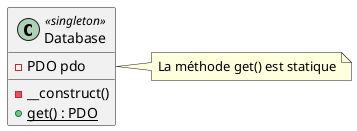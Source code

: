 @startuml

class Database <<singleton>> {
  - PDO pdo
  - __construct()
  + {static} get() : PDO
}

note right of Database : La méthode get() est statique

@enduml
